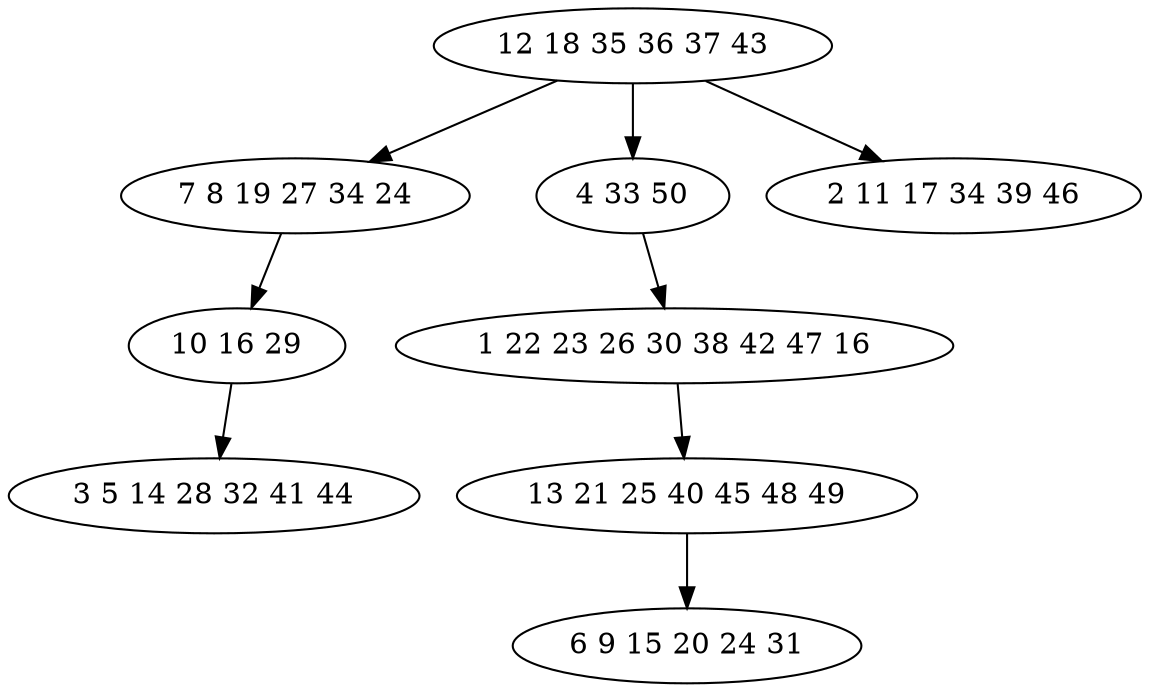 digraph true_tree {
	"0" -> "1"
	"0" -> "2"
	"1" -> "3"
	"2" -> "4"
	"3" -> "5"
	"4" -> "6"
	"0" -> "7"
	"6" -> "8"
	"0" [label="12 18 35 36 37 43"];
	"1" [label="7 8 19 27 34 24"];
	"2" [label="4 33 50"];
	"3" [label="10 16 29"];
	"4" [label="1 22 23 26 30 38 42 47 16"];
	"5" [label="3 5 14 28 32 41 44"];
	"6" [label="13 21 25 40 45 48 49"];
	"7" [label="2 11 17 34 39 46"];
	"8" [label="6 9 15 20 24 31"];
}
